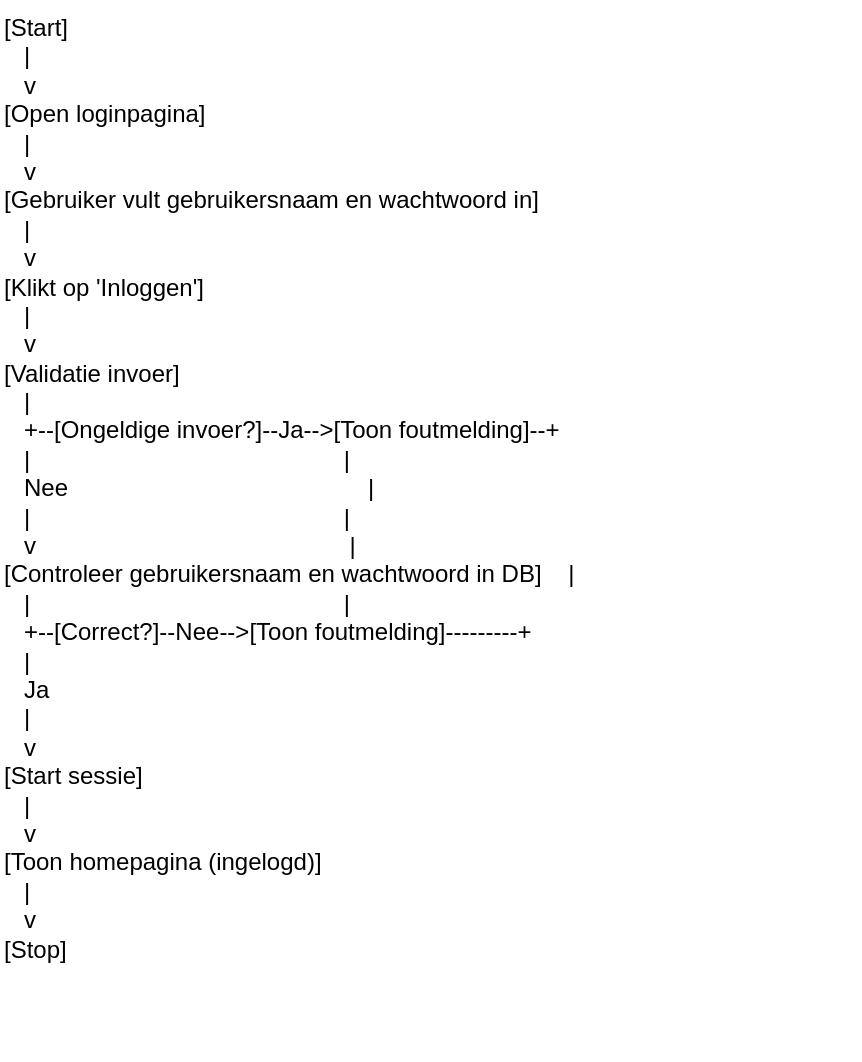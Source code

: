 <mxfile version="26.0.7">
  <diagram name="Page-1" id="48JNMBsW_miRf6rfTyKl">
    <mxGraphModel dx="1290" dy="621" grid="1" gridSize="10" guides="1" tooltips="1" connect="1" arrows="1" fold="1" page="1" pageScale="1" pageWidth="850" pageHeight="1100" math="0" shadow="0">
      <root>
        <mxCell id="0" />
        <mxCell id="1" parent="0" />
        <mxCell id="BKBOTSAB7p_WqF70Nh3w-1" value="[Start]&#xa;   |&#xa;   v&#xa;[Open loginpagina]&#xa;   |&#xa;   v&#xa;[Gebruiker vult gebruikersnaam en wachtwoord in]&#xa;   |&#xa;   v&#xa;[Klikt op &#39;Inloggen&#39;]&#xa;   |&#xa;   v&#xa;[Validatie invoer]&#xa;   |&#xa;   +--[Ongeldige invoer?]--Ja--&gt;[Toon foutmelding]--+&#xa;   |                                               |&#xa;   Nee                                             |&#xa;   |                                               |&#xa;   v                                               |&#xa;[Controleer gebruikersnaam en wachtwoord in DB]    |&#xa;   |                                               |&#xa;   +--[Correct?]--Nee--&gt;[Toon foutmelding]---------+&#xa;   |&#xa;   Ja&#xa;   |&#xa;   v&#xa;[Start sessie]&#xa;   |&#xa;   v&#xa;[Toon homepagina (ingelogd)]&#xa;   |&#xa;   v&#xa;[Stop]" style="text;whiteSpace=wrap;" parent="1" vertex="1">
          <mxGeometry x="450" y="310" width="430" height="530" as="geometry" />
        </mxCell>
      </root>
    </mxGraphModel>
  </diagram>
</mxfile>
